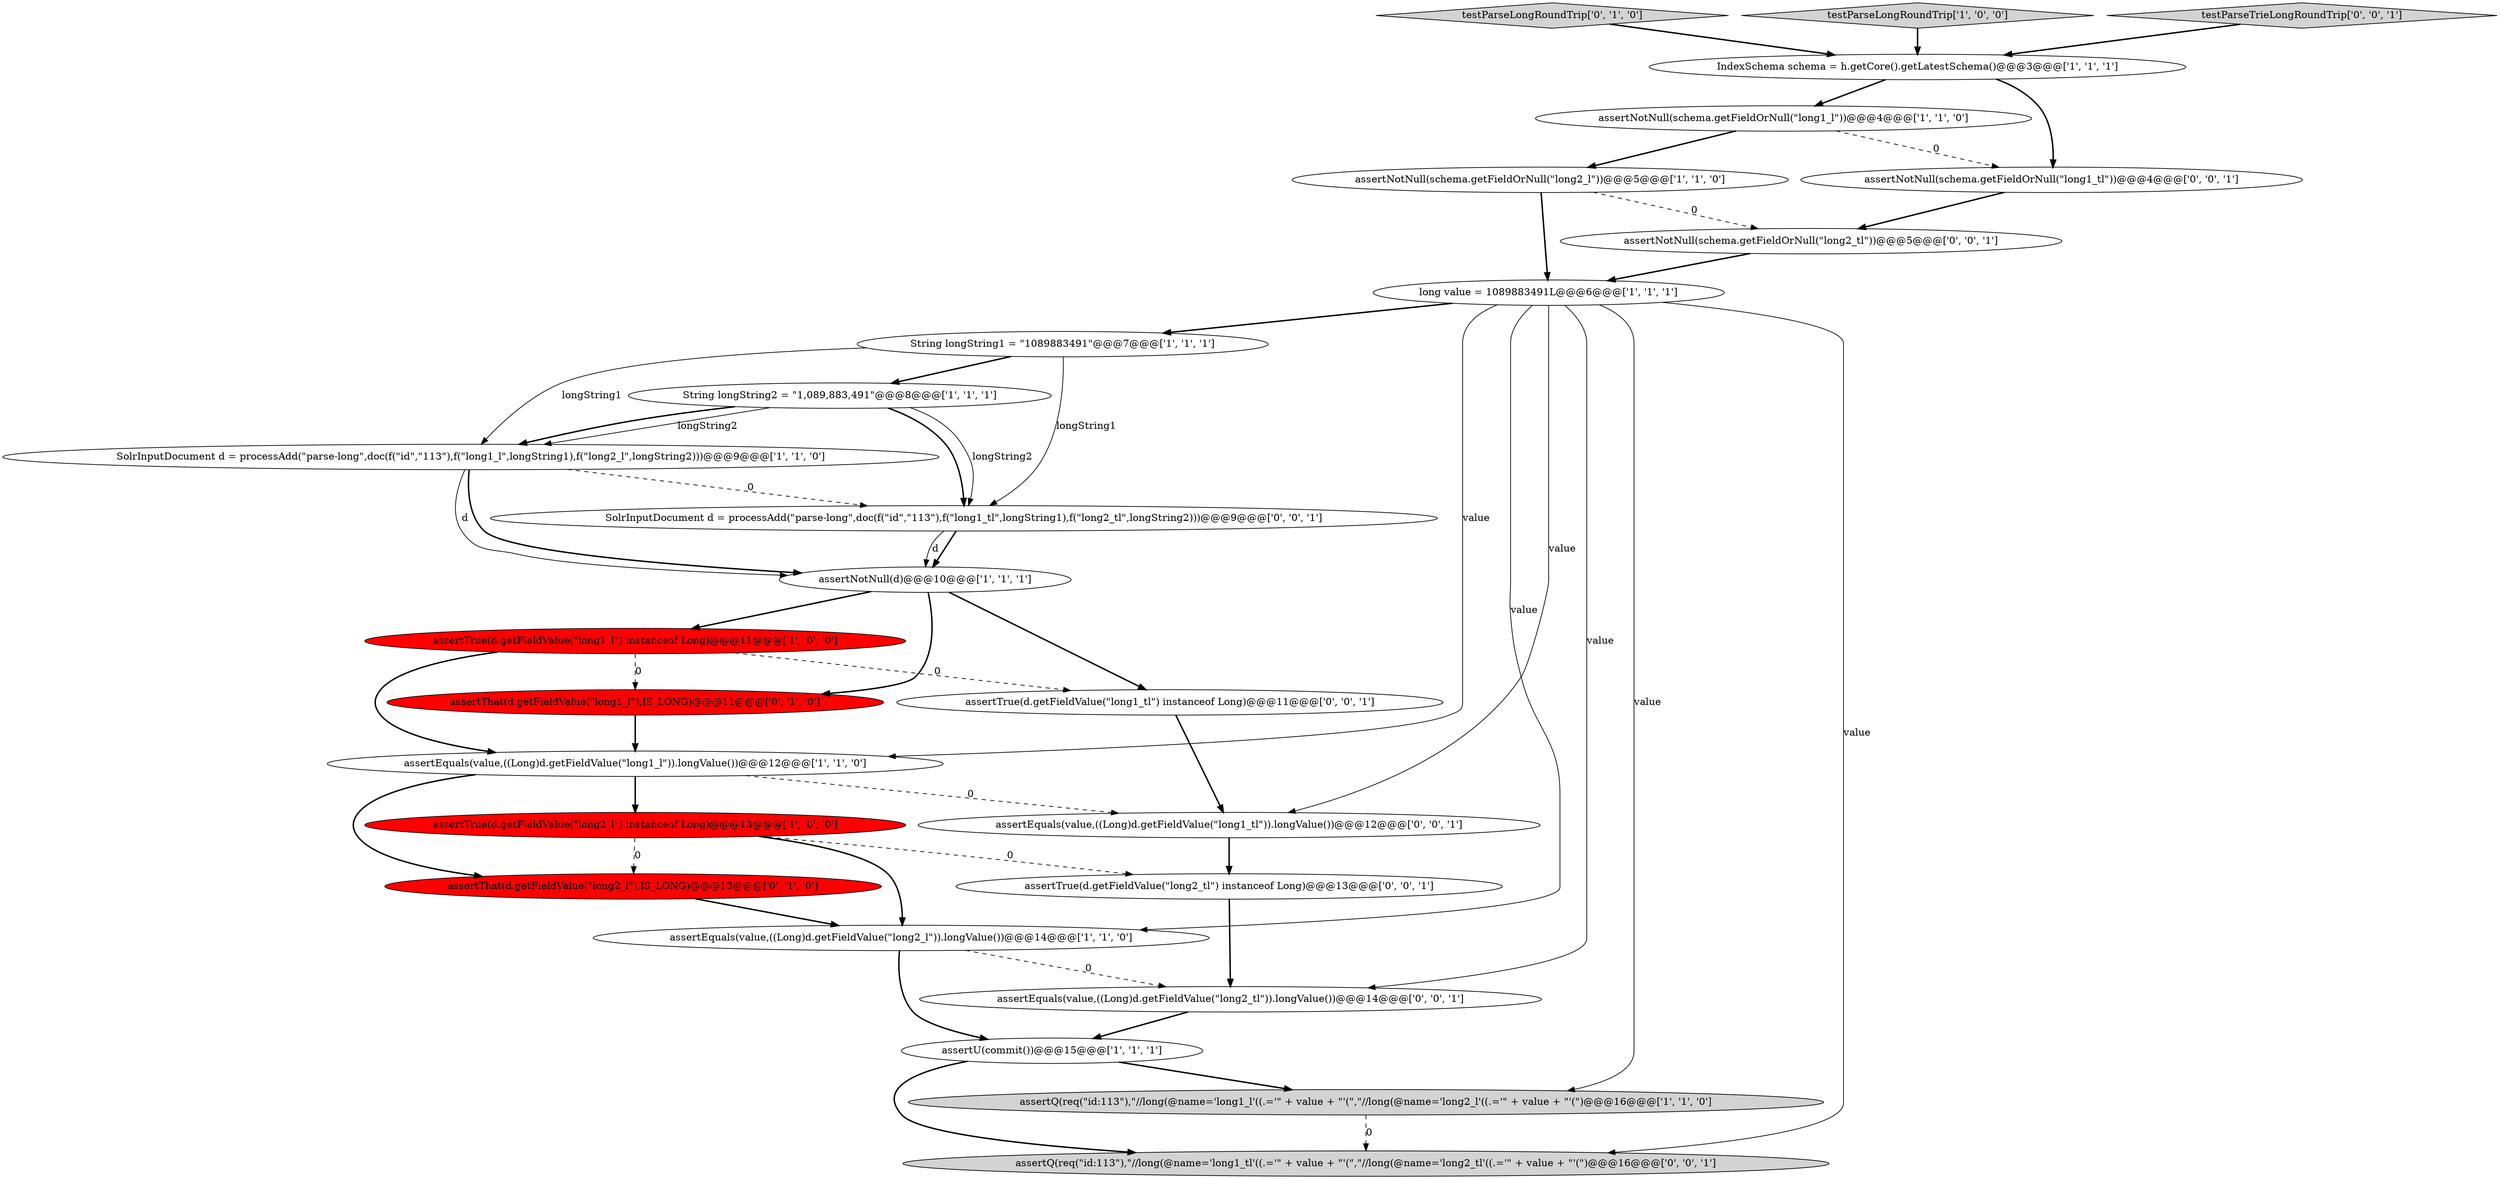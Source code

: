 digraph {
23 [style = filled, label = "assertEquals(value,((Long)d.getFieldValue(\"long1_tl\")).longValue())@@@12@@@['0', '0', '1']", fillcolor = white, shape = ellipse image = "AAA0AAABBB3BBB"];
12 [style = filled, label = "assertTrue(d.getFieldValue(\"long1_l\") instanceof Long)@@@11@@@['1', '0', '0']", fillcolor = red, shape = ellipse image = "AAA1AAABBB1BBB"];
17 [style = filled, label = "assertThat(d.getFieldValue(\"long2_l\"),IS_LONG)@@@13@@@['0', '1', '0']", fillcolor = red, shape = ellipse image = "AAA1AAABBB2BBB"];
25 [style = filled, label = "assertNotNull(schema.getFieldOrNull(\"long2_tl\"))@@@5@@@['0', '0', '1']", fillcolor = white, shape = ellipse image = "AAA0AAABBB3BBB"];
13 [style = filled, label = "assertTrue(d.getFieldValue(\"long2_l\") instanceof Long)@@@13@@@['1', '0', '0']", fillcolor = red, shape = ellipse image = "AAA1AAABBB1BBB"];
15 [style = filled, label = "testParseLongRoundTrip['0', '1', '0']", fillcolor = lightgray, shape = diamond image = "AAA0AAABBB2BBB"];
7 [style = filled, label = "testParseLongRoundTrip['1', '0', '0']", fillcolor = lightgray, shape = diamond image = "AAA0AAABBB1BBB"];
26 [style = filled, label = "assertTrue(d.getFieldValue(\"long1_tl\") instanceof Long)@@@11@@@['0', '0', '1']", fillcolor = white, shape = ellipse image = "AAA0AAABBB3BBB"];
24 [style = filled, label = "assertTrue(d.getFieldValue(\"long2_tl\") instanceof Long)@@@13@@@['0', '0', '1']", fillcolor = white, shape = ellipse image = "AAA0AAABBB3BBB"];
16 [style = filled, label = "assertThat(d.getFieldValue(\"long1_l\"),IS_LONG)@@@11@@@['0', '1', '0']", fillcolor = red, shape = ellipse image = "AAA1AAABBB2BBB"];
22 [style = filled, label = "testParseTrieLongRoundTrip['0', '0', '1']", fillcolor = lightgray, shape = diamond image = "AAA0AAABBB3BBB"];
0 [style = filled, label = "String longString1 = \"1089883491\"@@@7@@@['1', '1', '1']", fillcolor = white, shape = ellipse image = "AAA0AAABBB1BBB"];
20 [style = filled, label = "SolrInputDocument d = processAdd(\"parse-long\",doc(f(\"id\",\"113\"),f(\"long1_tl\",longString1),f(\"long2_tl\",longString2)))@@@9@@@['0', '0', '1']", fillcolor = white, shape = ellipse image = "AAA0AAABBB3BBB"];
1 [style = filled, label = "assertNotNull(d)@@@10@@@['1', '1', '1']", fillcolor = white, shape = ellipse image = "AAA0AAABBB1BBB"];
11 [style = filled, label = "long value = 1089883491L@@@6@@@['1', '1', '1']", fillcolor = white, shape = ellipse image = "AAA0AAABBB1BBB"];
9 [style = filled, label = "assertU(commit())@@@15@@@['1', '1', '1']", fillcolor = white, shape = ellipse image = "AAA0AAABBB1BBB"];
8 [style = filled, label = "SolrInputDocument d = processAdd(\"parse-long\",doc(f(\"id\",\"113\"),f(\"long1_l\",longString1),f(\"long2_l\",longString2)))@@@9@@@['1', '1', '0']", fillcolor = white, shape = ellipse image = "AAA0AAABBB1BBB"];
3 [style = filled, label = "assertNotNull(schema.getFieldOrNull(\"long2_l\"))@@@5@@@['1', '1', '0']", fillcolor = white, shape = ellipse image = "AAA0AAABBB1BBB"];
4 [style = filled, label = "String longString2 = \"1,089,883,491\"@@@8@@@['1', '1', '1']", fillcolor = white, shape = ellipse image = "AAA0AAABBB1BBB"];
2 [style = filled, label = "assertEquals(value,((Long)d.getFieldValue(\"long2_l\")).longValue())@@@14@@@['1', '1', '0']", fillcolor = white, shape = ellipse image = "AAA0AAABBB1BBB"];
10 [style = filled, label = "IndexSchema schema = h.getCore().getLatestSchema()@@@3@@@['1', '1', '1']", fillcolor = white, shape = ellipse image = "AAA0AAABBB1BBB"];
6 [style = filled, label = "assertEquals(value,((Long)d.getFieldValue(\"long1_l\")).longValue())@@@12@@@['1', '1', '0']", fillcolor = white, shape = ellipse image = "AAA0AAABBB1BBB"];
5 [style = filled, label = "assertQ(req(\"id:113\"),\"//long(@name='long1_l'((.='\" + value + \"'(\",\"//long(@name='long2_l'((.='\" + value + \"'(\")@@@16@@@['1', '1', '0']", fillcolor = lightgray, shape = ellipse image = "AAA0AAABBB1BBB"];
21 [style = filled, label = "assertEquals(value,((Long)d.getFieldValue(\"long2_tl\")).longValue())@@@14@@@['0', '0', '1']", fillcolor = white, shape = ellipse image = "AAA0AAABBB3BBB"];
14 [style = filled, label = "assertNotNull(schema.getFieldOrNull(\"long1_l\"))@@@4@@@['1', '1', '0']", fillcolor = white, shape = ellipse image = "AAA0AAABBB1BBB"];
18 [style = filled, label = "assertNotNull(schema.getFieldOrNull(\"long1_tl\"))@@@4@@@['0', '0', '1']", fillcolor = white, shape = ellipse image = "AAA0AAABBB3BBB"];
19 [style = filled, label = "assertQ(req(\"id:113\"),\"//long(@name='long1_tl'((.='\" + value + \"'(\",\"//long(@name='long2_tl'((.='\" + value + \"'(\")@@@16@@@['0', '0', '1']", fillcolor = lightgray, shape = ellipse image = "AAA0AAABBB3BBB"];
6->17 [style = bold, label=""];
14->3 [style = bold, label=""];
10->18 [style = bold, label=""];
11->5 [style = solid, label="value"];
15->10 [style = bold, label=""];
11->2 [style = solid, label="value"];
10->14 [style = bold, label=""];
7->10 [style = bold, label=""];
12->16 [style = dashed, label="0"];
16->6 [style = bold, label=""];
8->20 [style = dashed, label="0"];
3->11 [style = bold, label=""];
13->17 [style = dashed, label="0"];
0->20 [style = solid, label="longString1"];
2->9 [style = bold, label=""];
20->1 [style = bold, label=""];
4->8 [style = solid, label="longString2"];
11->23 [style = solid, label="value"];
1->26 [style = bold, label=""];
20->1 [style = solid, label="d"];
12->6 [style = bold, label=""];
0->8 [style = solid, label="longString1"];
12->26 [style = dashed, label="0"];
8->1 [style = bold, label=""];
13->24 [style = dashed, label="0"];
23->24 [style = bold, label=""];
11->0 [style = bold, label=""];
21->9 [style = bold, label=""];
11->6 [style = solid, label="value"];
17->2 [style = bold, label=""];
24->21 [style = bold, label=""];
2->21 [style = dashed, label="0"];
0->4 [style = bold, label=""];
1->16 [style = bold, label=""];
25->11 [style = bold, label=""];
6->13 [style = bold, label=""];
26->23 [style = bold, label=""];
4->20 [style = bold, label=""];
22->10 [style = bold, label=""];
18->25 [style = bold, label=""];
1->12 [style = bold, label=""];
9->5 [style = bold, label=""];
9->19 [style = bold, label=""];
4->8 [style = bold, label=""];
11->21 [style = solid, label="value"];
11->19 [style = solid, label="value"];
14->18 [style = dashed, label="0"];
5->19 [style = dashed, label="0"];
4->20 [style = solid, label="longString2"];
6->23 [style = dashed, label="0"];
8->1 [style = solid, label="d"];
13->2 [style = bold, label=""];
3->25 [style = dashed, label="0"];
}
